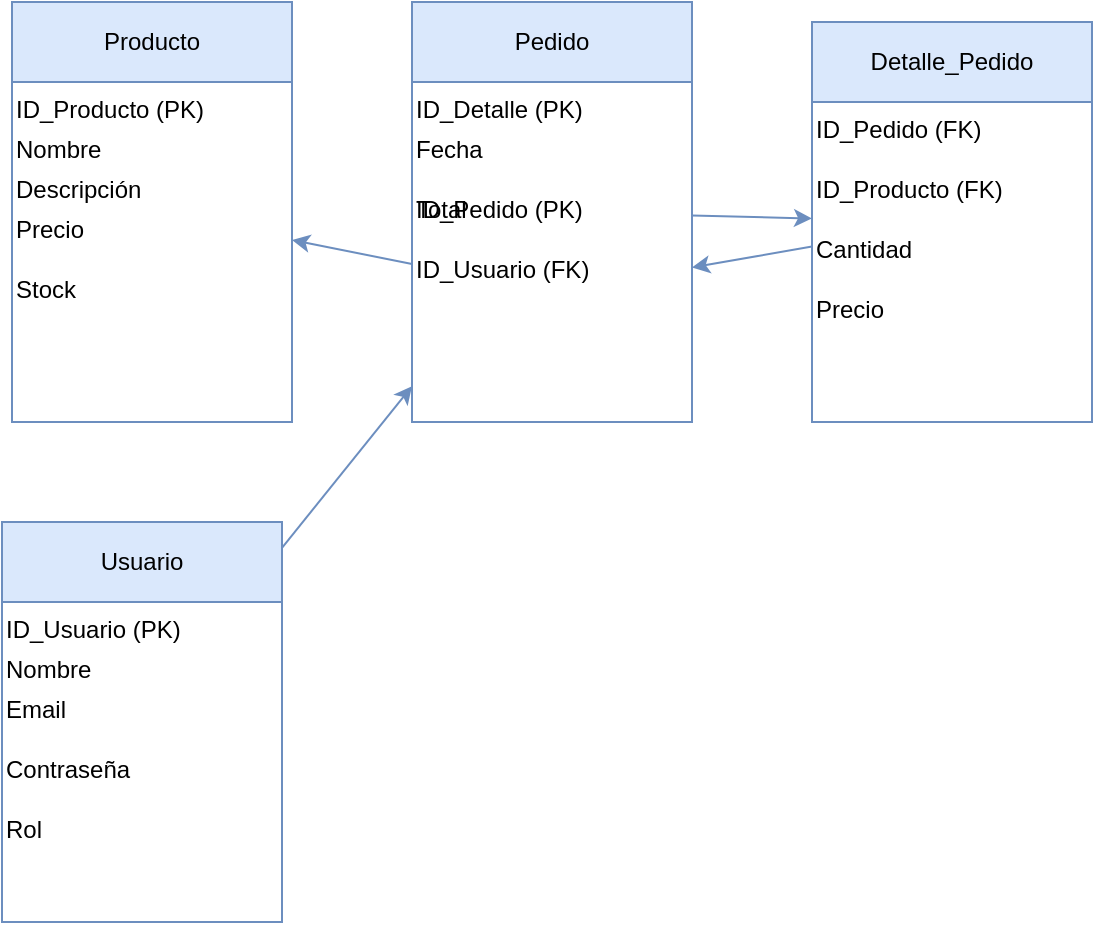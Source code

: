 <mxfile version="24.7.16">
  <diagram id="R2lEEEUBdFMjLlhIrx00" name="Page-1">
    <mxGraphModel dx="1032" dy="555" grid="1" gridSize="10" guides="1" tooltips="1" connect="1" arrows="1" fold="1" page="1" pageScale="1" pageWidth="850" pageHeight="1100" math="0" shadow="0" extFonts="Permanent Marker^https://fonts.googleapis.com/css?family=Permanent+Marker">
      <root>
        <mxCell id="0" />
        <mxCell id="1" parent="0" />
        <mxCell id="L5Cra1L9hOz5cC9cRkCS-1" value="Usuario" style="shape=swimlane;whiteSpace=wrap;html=1;fillColor=#dae8fc;strokeColor=#6c8ebf;" vertex="1" parent="1">
          <mxGeometry x="250" y="360" width="140" height="200" as="geometry" />
        </mxCell>
        <mxCell id="L5Cra1L9hOz5cC9cRkCS-2" value="ID_Usuario (PK)" style="text;html=1;whiteSpace=wrap;" vertex="1" parent="L5Cra1L9hOz5cC9cRkCS-1">
          <mxGeometry y="40" width="140" height="30" as="geometry" />
        </mxCell>
        <mxCell id="L5Cra1L9hOz5cC9cRkCS-3" value="Nombre" style="text;html=1;whiteSpace=wrap;" vertex="1" parent="L5Cra1L9hOz5cC9cRkCS-1">
          <mxGeometry y="60" width="140" height="30" as="geometry" />
        </mxCell>
        <mxCell id="L5Cra1L9hOz5cC9cRkCS-4" value="Email" style="text;html=1;whiteSpace=wrap;" vertex="1" parent="L5Cra1L9hOz5cC9cRkCS-1">
          <mxGeometry y="80" width="140" height="30" as="geometry" />
        </mxCell>
        <mxCell id="L5Cra1L9hOz5cC9cRkCS-5" value="Contraseña" style="text;html=1;whiteSpace=wrap;" vertex="1" parent="L5Cra1L9hOz5cC9cRkCS-1">
          <mxGeometry y="110" width="140" height="30" as="geometry" />
        </mxCell>
        <mxCell id="L5Cra1L9hOz5cC9cRkCS-6" value="Rol" style="text;html=1;whiteSpace=wrap;" vertex="1" parent="L5Cra1L9hOz5cC9cRkCS-1">
          <mxGeometry y="140" width="140" height="30" as="geometry" />
        </mxCell>
        <mxCell id="L5Cra1L9hOz5cC9cRkCS-7" value="Producto" style="shape=swimlane;whiteSpace=wrap;html=1;fillColor=#dae8fc;strokeColor=#6c8ebf;" vertex="1" parent="1">
          <mxGeometry x="255" y="100" width="140" height="210" as="geometry" />
        </mxCell>
        <mxCell id="L5Cra1L9hOz5cC9cRkCS-8" value="ID_Producto (PK)" style="text;html=1;whiteSpace=wrap;" vertex="1" parent="L5Cra1L9hOz5cC9cRkCS-7">
          <mxGeometry y="40" width="140" height="30" as="geometry" />
        </mxCell>
        <mxCell id="L5Cra1L9hOz5cC9cRkCS-9" value="Nombre" style="text;html=1;whiteSpace=wrap;" vertex="1" parent="L5Cra1L9hOz5cC9cRkCS-7">
          <mxGeometry y="60" width="140" height="30" as="geometry" />
        </mxCell>
        <mxCell id="L5Cra1L9hOz5cC9cRkCS-10" value="Descripción" style="text;html=1;whiteSpace=wrap;" vertex="1" parent="L5Cra1L9hOz5cC9cRkCS-7">
          <mxGeometry y="80" width="140" height="30" as="geometry" />
        </mxCell>
        <mxCell id="L5Cra1L9hOz5cC9cRkCS-11" value="Precio" style="text;html=1;whiteSpace=wrap;" vertex="1" parent="L5Cra1L9hOz5cC9cRkCS-7">
          <mxGeometry y="100" width="140" height="30" as="geometry" />
        </mxCell>
        <mxCell id="L5Cra1L9hOz5cC9cRkCS-12" value="Stock" style="text;html=1;whiteSpace=wrap;" vertex="1" parent="L5Cra1L9hOz5cC9cRkCS-7">
          <mxGeometry y="130" width="140" height="30" as="geometry" />
        </mxCell>
        <mxCell id="L5Cra1L9hOz5cC9cRkCS-13" value="Pedido" style="shape=swimlane;whiteSpace=wrap;html=1;fillColor=#dae8fc;strokeColor=#6c8ebf;" vertex="1" parent="1">
          <mxGeometry x="455" y="100" width="140" height="210" as="geometry" />
        </mxCell>
        <mxCell id="L5Cra1L9hOz5cC9cRkCS-15" value="Fecha" style="text;html=1;whiteSpace=wrap;" vertex="1" parent="L5Cra1L9hOz5cC9cRkCS-13">
          <mxGeometry y="60" width="140" height="30" as="geometry" />
        </mxCell>
        <mxCell id="L5Cra1L9hOz5cC9cRkCS-16" value="Total" style="text;html=1;whiteSpace=wrap;" vertex="1" parent="L5Cra1L9hOz5cC9cRkCS-13">
          <mxGeometry y="90" width="140" height="30" as="geometry" />
        </mxCell>
        <mxCell id="L5Cra1L9hOz5cC9cRkCS-17" value="ID_Usuario (FK)" style="text;html=1;whiteSpace=wrap;" vertex="1" parent="L5Cra1L9hOz5cC9cRkCS-13">
          <mxGeometry y="120" width="140" height="30" as="geometry" />
        </mxCell>
        <mxCell id="L5Cra1L9hOz5cC9cRkCS-19" value="ID_Detalle (PK)" style="text;html=1;whiteSpace=wrap;" vertex="1" parent="L5Cra1L9hOz5cC9cRkCS-13">
          <mxGeometry y="40" width="140" height="30" as="geometry" />
        </mxCell>
        <mxCell id="L5Cra1L9hOz5cC9cRkCS-18" value="Detalle_Pedido" style="shape=swimlane;whiteSpace=wrap;html=1;fillColor=#dae8fc;strokeColor=#6c8ebf;" vertex="1" parent="1">
          <mxGeometry x="655" y="110" width="140" height="200" as="geometry" />
        </mxCell>
        <mxCell id="L5Cra1L9hOz5cC9cRkCS-20" value="ID_Pedido (FK)" style="text;html=1;whiteSpace=wrap;" vertex="1" parent="L5Cra1L9hOz5cC9cRkCS-18">
          <mxGeometry y="40" width="140" height="30" as="geometry" />
        </mxCell>
        <mxCell id="L5Cra1L9hOz5cC9cRkCS-21" value="ID_Producto (FK)" style="text;html=1;whiteSpace=wrap;" vertex="1" parent="L5Cra1L9hOz5cC9cRkCS-18">
          <mxGeometry y="70" width="140" height="30" as="geometry" />
        </mxCell>
        <mxCell id="L5Cra1L9hOz5cC9cRkCS-22" value="Cantidad" style="text;html=1;whiteSpace=wrap;" vertex="1" parent="L5Cra1L9hOz5cC9cRkCS-18">
          <mxGeometry y="100" width="140" height="30" as="geometry" />
        </mxCell>
        <mxCell id="L5Cra1L9hOz5cC9cRkCS-23" value="Precio" style="text;html=1;whiteSpace=wrap;" vertex="1" parent="L5Cra1L9hOz5cC9cRkCS-18">
          <mxGeometry y="130" width="140" height="30" as="geometry" />
        </mxCell>
        <mxCell id="L5Cra1L9hOz5cC9cRkCS-24" style="fillColor=#dae8fc;strokeColor=#6c8ebf;" edge="1" parent="1" source="L5Cra1L9hOz5cC9cRkCS-1" target="L5Cra1L9hOz5cC9cRkCS-13">
          <mxGeometry relative="1" as="geometry" />
        </mxCell>
        <mxCell id="L5Cra1L9hOz5cC9cRkCS-25" style="fillColor=#dae8fc;strokeColor=#6c8ebf;" edge="1" parent="1" source="L5Cra1L9hOz5cC9cRkCS-13" target="L5Cra1L9hOz5cC9cRkCS-18">
          <mxGeometry relative="1" as="geometry" />
        </mxCell>
        <mxCell id="L5Cra1L9hOz5cC9cRkCS-26" style="fillColor=#dae8fc;strokeColor=#6c8ebf;" edge="1" parent="1" source="L5Cra1L9hOz5cC9cRkCS-14" target="L5Cra1L9hOz5cC9cRkCS-7">
          <mxGeometry relative="1" as="geometry" />
        </mxCell>
        <mxCell id="L5Cra1L9hOz5cC9cRkCS-29" value="" style="fillColor=#dae8fc;strokeColor=#6c8ebf;" edge="1" parent="1" source="L5Cra1L9hOz5cC9cRkCS-18" target="L5Cra1L9hOz5cC9cRkCS-14">
          <mxGeometry relative="1" as="geometry">
            <mxPoint x="655" y="226" as="sourcePoint" />
            <mxPoint x="395" y="209" as="targetPoint" />
          </mxGeometry>
        </mxCell>
        <mxCell id="L5Cra1L9hOz5cC9cRkCS-14" value="ID_Pedido (PK)" style="text;html=1;whiteSpace=wrap;" vertex="1" parent="1">
          <mxGeometry x="455" y="190" width="140" height="110" as="geometry" />
        </mxCell>
      </root>
    </mxGraphModel>
  </diagram>
</mxfile>
